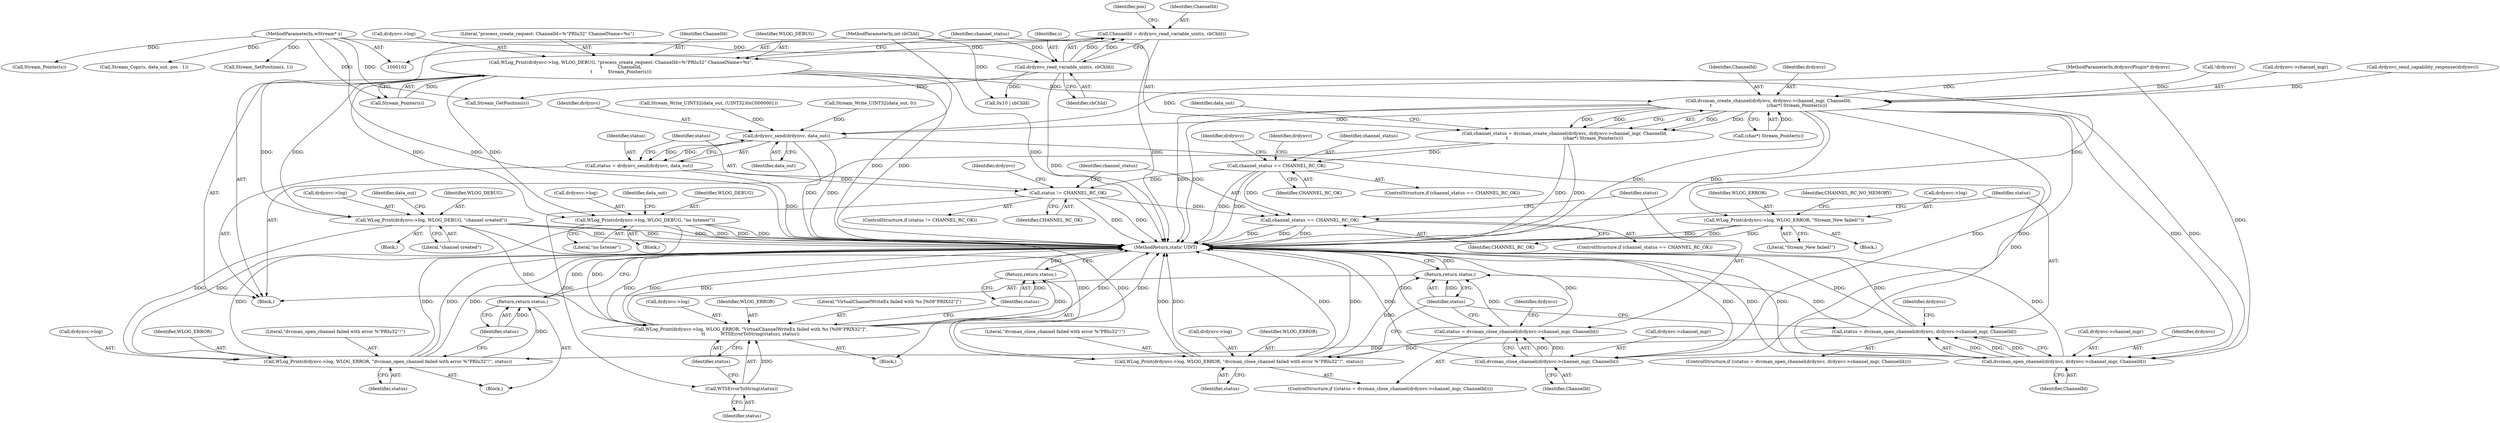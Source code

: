 digraph "0_FreeRDP_baee520e3dd9be6511c45a14c5f5e77784de1471_2@API" {
"1000149" [label="(Call,ChannelId = drdynvc_read_variable_uint(s, cbChId))"];
"1000151" [label="(Call,drdynvc_read_variable_uint(s, cbChId))"];
"1000106" [label="(MethodParameterIn,wStream* s)"];
"1000105" [label="(MethodParameterIn,int cbChId)"];
"1000158" [label="(Call,WLog_Print(drdynvc->log, WLOG_DEBUG, \"process_create_request: ChannelId=%\"PRIu32\" ChannelName=%s\",\n\t           ChannelId,\n\t           Stream_Pointer(s)))"];
"1000169" [label="(Call,dvcman_create_channel(drdynvc, drdynvc->channel_mgr, ChannelId,\n\t                                       (char*) Stream_Pointer(s)))"];
"1000167" [label="(Call,channel_status = dvcman_create_channel(drdynvc, drdynvc->channel_mgr, ChannelId,\n\t                                       (char*) Stream_Pointer(s)))"];
"1000213" [label="(Call,channel_status == CHANNEL_RC_OK)"];
"1000245" [label="(Call,status != CHANNEL_RC_OK)"];
"1000255" [label="(Call,WTSErrorToString(status))"];
"1000249" [label="(Call,WLog_Print(drdynvc->log, WLOG_ERROR, \"VirtualChannelWriteEx failed with %s [%08\"PRIX32\"]\",\n\t\t           WTSErrorToString(status), status))"];
"1000258" [label="(Return,return status;)"];
"1000261" [label="(Call,channel_status == CHANNEL_RC_OK)"];
"1000241" [label="(Call,drdynvc_send(drdynvc, data_out))"];
"1000239" [label="(Call,status = drdynvc_send(drdynvc, data_out))"];
"1000268" [label="(Call,dvcman_open_channel(drdynvc, drdynvc->channel_mgr, ChannelId))"];
"1000266" [label="(Call,status = dvcman_open_channel(drdynvc, drdynvc->channel_mgr, ChannelId))"];
"1000275" [label="(Call,WLog_Print(drdynvc->log, WLOG_ERROR, \"dvcman_open_channel failed with error %\"PRIu32\"!\", status))"];
"1000282" [label="(Return,return status;)"];
"1000301" [label="(Return,return status;)"];
"1000289" [label="(Call,dvcman_close_channel(drdynvc->channel_mgr, ChannelId))"];
"1000287" [label="(Call,status = dvcman_close_channel(drdynvc->channel_mgr, ChannelId))"];
"1000294" [label="(Call,WLog_Print(drdynvc->log, WLOG_ERROR, \"dvcman_close_channel failed with error %\"PRIu32\"!\", status))"];
"1000190" [label="(Call,WLog_Print(drdynvc->log, WLOG_ERROR, \"Stream_New failed!\"))"];
"1000217" [label="(Call,WLog_Print(drdynvc->log, WLOG_DEBUG, \"channel created\"))"];
"1000228" [label="(Call,WLog_Print(drdynvc->log, WLOG_DEBUG, \"no listener\"))"];
"1000242" [label="(Identifier,drdynvc)"];
"1000243" [label="(Identifier,data_out)"];
"1000258" [label="(Return,return status;)"];
"1000151" [label="(Call,drdynvc_read_variable_uint(s, cbChId))"];
"1000257" [label="(Identifier,status)"];
"1000273" [label="(Identifier,ChannelId)"];
"1000232" [label="(Identifier,WLOG_DEBUG)"];
"1000212" [label="(ControlStructure,if (channel_status == CHANNEL_RC_OK))"];
"1000270" [label="(Call,drdynvc->channel_mgr)"];
"1000301" [label="(Return,return status;)"];
"1000277" [label="(Identifier,drdynvc)"];
"1000213" [label="(Call,channel_status == CHANNEL_RC_OK)"];
"1000219" [label="(Identifier,drdynvc)"];
"1000156" [label="(Call,Stream_GetPosition(s))"];
"1000290" [label="(Call,drdynvc->channel_mgr)"];
"1000217" [label="(Call,WLog_Print(drdynvc->log, WLOG_DEBUG, \"channel created\"))"];
"1000240" [label="(Identifier,status)"];
"1000162" [label="(Identifier,WLOG_DEBUG)"];
"1000265" [label="(ControlStructure,if ((status = dvcman_open_channel(drdynvc, drdynvc->channel_mgr, ChannelId))))"];
"1000228" [label="(Call,WLog_Print(drdynvc->log, WLOG_DEBUG, \"no listener\"))"];
"1000275" [label="(Call,WLog_Print(drdynvc->log, WLOG_ERROR, \"dvcman_open_channel failed with error %\"PRIu32\"!\", status))"];
"1000233" [label="(Literal,\"no listener\")"];
"1000241" [label="(Call,drdynvc_send(drdynvc, data_out))"];
"1000195" [label="(Literal,\"Stream_New failed!\")"];
"1000170" [label="(Identifier,drdynvc)"];
"1000114" [label="(Call,!drdynvc)"];
"1000234" [label="(Call,Stream_Write_UINT32(data_out, (UINT32)0xC0000001))"];
"1000227" [label="(Block,)"];
"1000287" [label="(Call,status = dvcman_close_channel(drdynvc->channel_mgr, ChannelId))"];
"1000247" [label="(Identifier,CHANNEL_RC_OK)"];
"1000177" [label="(Call,Stream_Pointer(s))"];
"1000256" [label="(Identifier,status)"];
"1000167" [label="(Call,channel_status = dvcman_create_channel(drdynvc, drdynvc->channel_mgr, ChannelId,\n\t                                       (char*) Stream_Pointer(s)))"];
"1000215" [label="(Identifier,CHANNEL_RC_OK)"];
"1000206" [label="(Call,Stream_Copy(s, data_out, pos - 1))"];
"1000248" [label="(Block,)"];
"1000171" [label="(Call,drdynvc->channel_mgr)"];
"1000189" [label="(Block,)"];
"1000251" [label="(Identifier,drdynvc)"];
"1000164" [label="(Identifier,ChannelId)"];
"1000216" [label="(Block,)"];
"1000169" [label="(Call,dvcman_create_channel(drdynvc, drdynvc->channel_mgr, ChannelId,\n\t                                       (char*) Stream_Pointer(s)))"];
"1000200" [label="(Call,0x10 | cbChId)"];
"1000245" [label="(Call,status != CHANNEL_RC_OK)"];
"1000168" [label="(Identifier,channel_status)"];
"1000149" [label="(Call,ChannelId = drdynvc_read_variable_uint(s, cbChId))"];
"1000244" [label="(ControlStructure,if (status != CHANNEL_RC_OK))"];
"1000263" [label="(Identifier,CHANNEL_RC_OK)"];
"1000288" [label="(Identifier,status)"];
"1000260" [label="(ControlStructure,if (channel_status == CHANNEL_RC_OK))"];
"1000296" [label="(Identifier,drdynvc)"];
"1000279" [label="(Identifier,WLOG_ERROR)"];
"1000175" [label="(Call,(char*) Stream_Pointer(s))"];
"1000250" [label="(Call,drdynvc->log)"];
"1000224" [label="(Identifier,data_out)"];
"1000281" [label="(Identifier,status)"];
"1000294" [label="(Call,WLog_Print(drdynvc->log, WLOG_ERROR, \"dvcman_close_channel failed with error %\"PRIu32\"!\", status))"];
"1000249" [label="(Call,WLog_Print(drdynvc->log, WLOG_ERROR, \"VirtualChannelWriteEx failed with %s [%08\"PRIX32\"]\",\n\t\t           WTSErrorToString(status), status))"];
"1000222" [label="(Literal,\"channel created\")"];
"1000155" [label="(Identifier,pos)"];
"1000303" [label="(MethodReturn,static UINT)"];
"1000190" [label="(Call,WLog_Print(drdynvc->log, WLOG_ERROR, \"Stream_New failed!\"))"];
"1000289" [label="(Call,dvcman_close_channel(drdynvc->channel_mgr, ChannelId))"];
"1000230" [label="(Identifier,drdynvc)"];
"1000299" [label="(Literal,\"dvcman_close_channel failed with error %\"PRIu32\"!\")"];
"1000153" [label="(Identifier,cbChId)"];
"1000133" [label="(Call,drdynvc_send_capability_response(drdynvc))"];
"1000300" [label="(Identifier,status)"];
"1000107" [label="(Block,)"];
"1000103" [label="(MethodParameterIn,drdynvcPlugin* drdynvc)"];
"1000106" [label="(MethodParameterIn,wStream* s)"];
"1000282" [label="(Return,return status;)"];
"1000269" [label="(Identifier,drdynvc)"];
"1000253" [label="(Identifier,WLOG_ERROR)"];
"1000268" [label="(Call,dvcman_open_channel(drdynvc, drdynvc->channel_mgr, ChannelId))"];
"1000283" [label="(Identifier,status)"];
"1000274" [label="(Block,)"];
"1000280" [label="(Literal,\"dvcman_open_channel failed with error %\"PRIu32\"!\")"];
"1000152" [label="(Identifier,s)"];
"1000174" [label="(Identifier,ChannelId)"];
"1000276" [label="(Call,drdynvc->log)"];
"1000150" [label="(Identifier,ChannelId)"];
"1000105" [label="(MethodParameterIn,int cbChId)"];
"1000259" [label="(Identifier,status)"];
"1000158" [label="(Call,WLog_Print(drdynvc->log, WLOG_DEBUG, \"process_create_request: ChannelId=%\"PRIu32\" ChannelName=%s\",\n\t           ChannelId,\n\t           Stream_Pointer(s)))"];
"1000262" [label="(Identifier,channel_status)"];
"1000254" [label="(Literal,\"VirtualChannelWriteEx failed with %s [%08\"PRIX32\"]\")"];
"1000197" [label="(Identifier,CHANNEL_RC_NO_MEMORY)"];
"1000221" [label="(Identifier,WLOG_DEBUG)"];
"1000246" [label="(Identifier,status)"];
"1000267" [label="(Identifier,status)"];
"1000191" [label="(Call,drdynvc->log)"];
"1000223" [label="(Call,Stream_Write_UINT32(data_out, 0))"];
"1000194" [label="(Identifier,WLOG_ERROR)"];
"1000180" [label="(Identifier,data_out)"];
"1000295" [label="(Call,drdynvc->log)"];
"1000165" [label="(Call,Stream_Pointer(s))"];
"1000286" [label="(ControlStructure,if ((status = dvcman_close_channel(drdynvc->channel_mgr, ChannelId))))"];
"1000214" [label="(Identifier,channel_status)"];
"1000203" [label="(Call,Stream_SetPosition(s, 1))"];
"1000298" [label="(Identifier,WLOG_ERROR)"];
"1000229" [label="(Call,drdynvc->log)"];
"1000266" [label="(Call,status = dvcman_open_channel(drdynvc, drdynvc->channel_mgr, ChannelId))"];
"1000159" [label="(Call,drdynvc->log)"];
"1000293" [label="(Identifier,ChannelId)"];
"1000255" [label="(Call,WTSErrorToString(status))"];
"1000163" [label="(Literal,\"process_create_request: ChannelId=%\"PRIu32\" ChannelName=%s\")"];
"1000235" [label="(Identifier,data_out)"];
"1000261" [label="(Call,channel_status == CHANNEL_RC_OK)"];
"1000218" [label="(Call,drdynvc->log)"];
"1000302" [label="(Identifier,status)"];
"1000239" [label="(Call,status = drdynvc_send(drdynvc, data_out))"];
"1000149" -> "1000107"  [label="AST: "];
"1000149" -> "1000151"  [label="CFG: "];
"1000150" -> "1000149"  [label="AST: "];
"1000151" -> "1000149"  [label="AST: "];
"1000155" -> "1000149"  [label="CFG: "];
"1000149" -> "1000303"  [label="DDG: "];
"1000151" -> "1000149"  [label="DDG: "];
"1000151" -> "1000149"  [label="DDG: "];
"1000149" -> "1000158"  [label="DDG: "];
"1000151" -> "1000153"  [label="CFG: "];
"1000152" -> "1000151"  [label="AST: "];
"1000153" -> "1000151"  [label="AST: "];
"1000151" -> "1000303"  [label="DDG: "];
"1000106" -> "1000151"  [label="DDG: "];
"1000105" -> "1000151"  [label="DDG: "];
"1000151" -> "1000156"  [label="DDG: "];
"1000151" -> "1000200"  [label="DDG: "];
"1000106" -> "1000102"  [label="AST: "];
"1000106" -> "1000303"  [label="DDG: "];
"1000106" -> "1000156"  [label="DDG: "];
"1000106" -> "1000165"  [label="DDG: "];
"1000106" -> "1000177"  [label="DDG: "];
"1000106" -> "1000203"  [label="DDG: "];
"1000106" -> "1000206"  [label="DDG: "];
"1000105" -> "1000102"  [label="AST: "];
"1000105" -> "1000303"  [label="DDG: "];
"1000105" -> "1000200"  [label="DDG: "];
"1000158" -> "1000107"  [label="AST: "];
"1000158" -> "1000165"  [label="CFG: "];
"1000159" -> "1000158"  [label="AST: "];
"1000162" -> "1000158"  [label="AST: "];
"1000163" -> "1000158"  [label="AST: "];
"1000164" -> "1000158"  [label="AST: "];
"1000165" -> "1000158"  [label="AST: "];
"1000168" -> "1000158"  [label="CFG: "];
"1000158" -> "1000303"  [label="DDG: "];
"1000158" -> "1000303"  [label="DDG: "];
"1000165" -> "1000158"  [label="DDG: "];
"1000158" -> "1000169"  [label="DDG: "];
"1000158" -> "1000190"  [label="DDG: "];
"1000158" -> "1000217"  [label="DDG: "];
"1000158" -> "1000217"  [label="DDG: "];
"1000158" -> "1000228"  [label="DDG: "];
"1000158" -> "1000228"  [label="DDG: "];
"1000169" -> "1000167"  [label="AST: "];
"1000169" -> "1000175"  [label="CFG: "];
"1000170" -> "1000169"  [label="AST: "];
"1000171" -> "1000169"  [label="AST: "];
"1000174" -> "1000169"  [label="AST: "];
"1000175" -> "1000169"  [label="AST: "];
"1000167" -> "1000169"  [label="CFG: "];
"1000169" -> "1000303"  [label="DDG: "];
"1000169" -> "1000303"  [label="DDG: "];
"1000169" -> "1000303"  [label="DDG: "];
"1000169" -> "1000303"  [label="DDG: "];
"1000169" -> "1000167"  [label="DDG: "];
"1000169" -> "1000167"  [label="DDG: "];
"1000169" -> "1000167"  [label="DDG: "];
"1000169" -> "1000167"  [label="DDG: "];
"1000114" -> "1000169"  [label="DDG: "];
"1000133" -> "1000169"  [label="DDG: "];
"1000103" -> "1000169"  [label="DDG: "];
"1000175" -> "1000169"  [label="DDG: "];
"1000169" -> "1000241"  [label="DDG: "];
"1000169" -> "1000268"  [label="DDG: "];
"1000169" -> "1000268"  [label="DDG: "];
"1000169" -> "1000289"  [label="DDG: "];
"1000169" -> "1000289"  [label="DDG: "];
"1000167" -> "1000107"  [label="AST: "];
"1000168" -> "1000167"  [label="AST: "];
"1000180" -> "1000167"  [label="CFG: "];
"1000167" -> "1000303"  [label="DDG: "];
"1000167" -> "1000303"  [label="DDG: "];
"1000167" -> "1000213"  [label="DDG: "];
"1000213" -> "1000212"  [label="AST: "];
"1000213" -> "1000215"  [label="CFG: "];
"1000214" -> "1000213"  [label="AST: "];
"1000215" -> "1000213"  [label="AST: "];
"1000219" -> "1000213"  [label="CFG: "];
"1000230" -> "1000213"  [label="CFG: "];
"1000213" -> "1000303"  [label="DDG: "];
"1000213" -> "1000303"  [label="DDG: "];
"1000213" -> "1000245"  [label="DDG: "];
"1000213" -> "1000261"  [label="DDG: "];
"1000245" -> "1000244"  [label="AST: "];
"1000245" -> "1000247"  [label="CFG: "];
"1000246" -> "1000245"  [label="AST: "];
"1000247" -> "1000245"  [label="AST: "];
"1000251" -> "1000245"  [label="CFG: "];
"1000262" -> "1000245"  [label="CFG: "];
"1000245" -> "1000303"  [label="DDG: "];
"1000245" -> "1000303"  [label="DDG: "];
"1000239" -> "1000245"  [label="DDG: "];
"1000245" -> "1000255"  [label="DDG: "];
"1000245" -> "1000261"  [label="DDG: "];
"1000255" -> "1000249"  [label="AST: "];
"1000255" -> "1000256"  [label="CFG: "];
"1000256" -> "1000255"  [label="AST: "];
"1000257" -> "1000255"  [label="CFG: "];
"1000255" -> "1000249"  [label="DDG: "];
"1000249" -> "1000248"  [label="AST: "];
"1000249" -> "1000257"  [label="CFG: "];
"1000250" -> "1000249"  [label="AST: "];
"1000253" -> "1000249"  [label="AST: "];
"1000254" -> "1000249"  [label="AST: "];
"1000257" -> "1000249"  [label="AST: "];
"1000259" -> "1000249"  [label="CFG: "];
"1000249" -> "1000303"  [label="DDG: "];
"1000249" -> "1000303"  [label="DDG: "];
"1000249" -> "1000303"  [label="DDG: "];
"1000249" -> "1000303"  [label="DDG: "];
"1000249" -> "1000303"  [label="DDG: "];
"1000228" -> "1000249"  [label="DDG: "];
"1000217" -> "1000249"  [label="DDG: "];
"1000249" -> "1000258"  [label="DDG: "];
"1000258" -> "1000248"  [label="AST: "];
"1000258" -> "1000259"  [label="CFG: "];
"1000259" -> "1000258"  [label="AST: "];
"1000303" -> "1000258"  [label="CFG: "];
"1000258" -> "1000303"  [label="DDG: "];
"1000259" -> "1000258"  [label="DDG: "];
"1000261" -> "1000260"  [label="AST: "];
"1000261" -> "1000263"  [label="CFG: "];
"1000262" -> "1000261"  [label="AST: "];
"1000263" -> "1000261"  [label="AST: "];
"1000267" -> "1000261"  [label="CFG: "];
"1000288" -> "1000261"  [label="CFG: "];
"1000261" -> "1000303"  [label="DDG: "];
"1000261" -> "1000303"  [label="DDG: "];
"1000261" -> "1000303"  [label="DDG: "];
"1000241" -> "1000239"  [label="AST: "];
"1000241" -> "1000243"  [label="CFG: "];
"1000242" -> "1000241"  [label="AST: "];
"1000243" -> "1000241"  [label="AST: "];
"1000239" -> "1000241"  [label="CFG: "];
"1000241" -> "1000303"  [label="DDG: "];
"1000241" -> "1000303"  [label="DDG: "];
"1000241" -> "1000239"  [label="DDG: "];
"1000241" -> "1000239"  [label="DDG: "];
"1000103" -> "1000241"  [label="DDG: "];
"1000234" -> "1000241"  [label="DDG: "];
"1000223" -> "1000241"  [label="DDG: "];
"1000241" -> "1000268"  [label="DDG: "];
"1000239" -> "1000107"  [label="AST: "];
"1000240" -> "1000239"  [label="AST: "];
"1000246" -> "1000239"  [label="CFG: "];
"1000239" -> "1000303"  [label="DDG: "];
"1000268" -> "1000266"  [label="AST: "];
"1000268" -> "1000273"  [label="CFG: "];
"1000269" -> "1000268"  [label="AST: "];
"1000270" -> "1000268"  [label="AST: "];
"1000273" -> "1000268"  [label="AST: "];
"1000266" -> "1000268"  [label="CFG: "];
"1000268" -> "1000303"  [label="DDG: "];
"1000268" -> "1000303"  [label="DDG: "];
"1000268" -> "1000303"  [label="DDG: "];
"1000268" -> "1000266"  [label="DDG: "];
"1000268" -> "1000266"  [label="DDG: "];
"1000268" -> "1000266"  [label="DDG: "];
"1000103" -> "1000268"  [label="DDG: "];
"1000266" -> "1000265"  [label="AST: "];
"1000267" -> "1000266"  [label="AST: "];
"1000277" -> "1000266"  [label="CFG: "];
"1000302" -> "1000266"  [label="CFG: "];
"1000266" -> "1000303"  [label="DDG: "];
"1000266" -> "1000303"  [label="DDG: "];
"1000266" -> "1000275"  [label="DDG: "];
"1000266" -> "1000301"  [label="DDG: "];
"1000275" -> "1000274"  [label="AST: "];
"1000275" -> "1000281"  [label="CFG: "];
"1000276" -> "1000275"  [label="AST: "];
"1000279" -> "1000275"  [label="AST: "];
"1000280" -> "1000275"  [label="AST: "];
"1000281" -> "1000275"  [label="AST: "];
"1000283" -> "1000275"  [label="CFG: "];
"1000275" -> "1000303"  [label="DDG: "];
"1000275" -> "1000303"  [label="DDG: "];
"1000275" -> "1000303"  [label="DDG: "];
"1000275" -> "1000303"  [label="DDG: "];
"1000228" -> "1000275"  [label="DDG: "];
"1000217" -> "1000275"  [label="DDG: "];
"1000275" -> "1000282"  [label="DDG: "];
"1000282" -> "1000274"  [label="AST: "];
"1000282" -> "1000283"  [label="CFG: "];
"1000283" -> "1000282"  [label="AST: "];
"1000303" -> "1000282"  [label="CFG: "];
"1000282" -> "1000303"  [label="DDG: "];
"1000283" -> "1000282"  [label="DDG: "];
"1000301" -> "1000107"  [label="AST: "];
"1000301" -> "1000302"  [label="CFG: "];
"1000302" -> "1000301"  [label="AST: "];
"1000303" -> "1000301"  [label="CFG: "];
"1000301" -> "1000303"  [label="DDG: "];
"1000302" -> "1000301"  [label="DDG: "];
"1000294" -> "1000301"  [label="DDG: "];
"1000287" -> "1000301"  [label="DDG: "];
"1000289" -> "1000287"  [label="AST: "];
"1000289" -> "1000293"  [label="CFG: "];
"1000290" -> "1000289"  [label="AST: "];
"1000293" -> "1000289"  [label="AST: "];
"1000287" -> "1000289"  [label="CFG: "];
"1000289" -> "1000303"  [label="DDG: "];
"1000289" -> "1000303"  [label="DDG: "];
"1000289" -> "1000287"  [label="DDG: "];
"1000289" -> "1000287"  [label="DDG: "];
"1000287" -> "1000286"  [label="AST: "];
"1000288" -> "1000287"  [label="AST: "];
"1000296" -> "1000287"  [label="CFG: "];
"1000302" -> "1000287"  [label="CFG: "];
"1000287" -> "1000303"  [label="DDG: "];
"1000287" -> "1000303"  [label="DDG: "];
"1000287" -> "1000294"  [label="DDG: "];
"1000294" -> "1000286"  [label="AST: "];
"1000294" -> "1000300"  [label="CFG: "];
"1000295" -> "1000294"  [label="AST: "];
"1000298" -> "1000294"  [label="AST: "];
"1000299" -> "1000294"  [label="AST: "];
"1000300" -> "1000294"  [label="AST: "];
"1000302" -> "1000294"  [label="CFG: "];
"1000294" -> "1000303"  [label="DDG: "];
"1000294" -> "1000303"  [label="DDG: "];
"1000294" -> "1000303"  [label="DDG: "];
"1000294" -> "1000303"  [label="DDG: "];
"1000228" -> "1000294"  [label="DDG: "];
"1000217" -> "1000294"  [label="DDG: "];
"1000190" -> "1000189"  [label="AST: "];
"1000190" -> "1000195"  [label="CFG: "];
"1000191" -> "1000190"  [label="AST: "];
"1000194" -> "1000190"  [label="AST: "];
"1000195" -> "1000190"  [label="AST: "];
"1000197" -> "1000190"  [label="CFG: "];
"1000190" -> "1000303"  [label="DDG: "];
"1000190" -> "1000303"  [label="DDG: "];
"1000190" -> "1000303"  [label="DDG: "];
"1000217" -> "1000216"  [label="AST: "];
"1000217" -> "1000222"  [label="CFG: "];
"1000218" -> "1000217"  [label="AST: "];
"1000221" -> "1000217"  [label="AST: "];
"1000222" -> "1000217"  [label="AST: "];
"1000224" -> "1000217"  [label="CFG: "];
"1000217" -> "1000303"  [label="DDG: "];
"1000217" -> "1000303"  [label="DDG: "];
"1000217" -> "1000303"  [label="DDG: "];
"1000228" -> "1000227"  [label="AST: "];
"1000228" -> "1000233"  [label="CFG: "];
"1000229" -> "1000228"  [label="AST: "];
"1000232" -> "1000228"  [label="AST: "];
"1000233" -> "1000228"  [label="AST: "];
"1000235" -> "1000228"  [label="CFG: "];
"1000228" -> "1000303"  [label="DDG: "];
"1000228" -> "1000303"  [label="DDG: "];
"1000228" -> "1000303"  [label="DDG: "];
}
